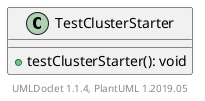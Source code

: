 @startuml

    class TestClusterStarter [[TestClusterStarter.html]] {
        +testClusterStarter(): void
    }


    center footer UMLDoclet 1.1.4, PlantUML 1.2019.05
@enduml
